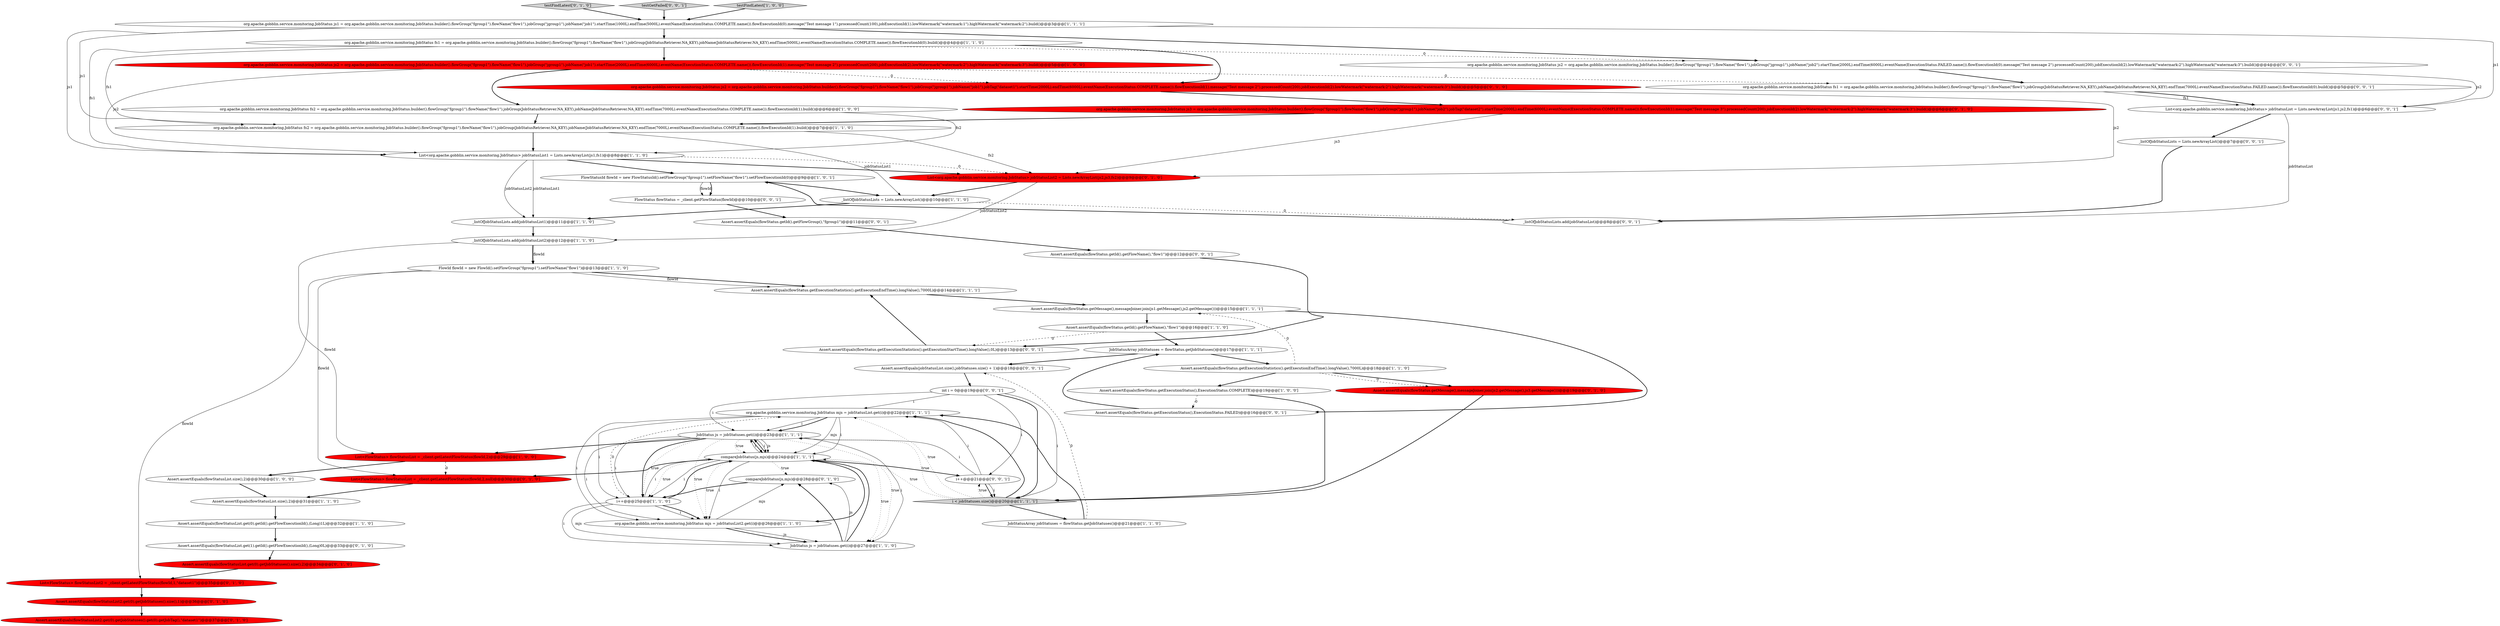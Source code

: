 digraph {
38 [style = filled, label = "List<FlowStatus> flowStatusList2 = _client.getLatestFlowStatus(flowId,1,\"dataset1\")@@@35@@@['0', '1', '0']", fillcolor = red, shape = ellipse image = "AAA1AAABBB2BBB"];
45 [style = filled, label = "int i = 0@@@19@@@['0', '0', '1']", fillcolor = white, shape = ellipse image = "AAA0AAABBB3BBB"];
48 [style = filled, label = "Assert.assertEquals(flowStatus.getExecutionStatistics().getExecutionStartTime().longValue(),0L)@@@13@@@['0', '0', '1']", fillcolor = white, shape = ellipse image = "AAA0AAABBB3BBB"];
0 [style = filled, label = "Assert.assertEquals(flowStatus.getMessage(),messageJoiner.join(js1.getMessage(),js2.getMessage()))@@@15@@@['1', '1', '1']", fillcolor = white, shape = ellipse image = "AAA0AAABBB1BBB"];
11 [style = filled, label = "org.apache.gobblin.service.monitoring.JobStatus mjs = jobStatusList.get(i)@@@22@@@['1', '1', '1']", fillcolor = white, shape = ellipse image = "AAA0AAABBB1BBB"];
28 [style = filled, label = "JobStatusArray jobStatuses = flowStatus.getJobStatuses()@@@21@@@['1', '1', '0']", fillcolor = white, shape = ellipse image = "AAA0AAABBB1BBB"];
31 [style = filled, label = "testFindLatest['0', '1', '0']", fillcolor = lightgray, shape = diamond image = "AAA0AAABBB2BBB"];
34 [style = filled, label = "compareJobStatus(js,mjs)@@@28@@@['0', '1', '0']", fillcolor = white, shape = ellipse image = "AAA0AAABBB2BBB"];
17 [style = filled, label = "org.apache.gobblin.service.monitoring.JobStatus fs2 = org.apache.gobblin.service.monitoring.JobStatus.builder().flowGroup(\"fgroup1\").flowName(\"flow1\").jobGroup(JobStatusRetriever.NA_KEY).jobName(JobStatusRetriever.NA_KEY).endTime(7000L).eventName(ExecutionStatus.COMPLETE.name()).flowExecutionId(1).build()@@@7@@@['1', '1', '0']", fillcolor = white, shape = ellipse image = "AAA0AAABBB1BBB"];
44 [style = filled, label = "_listOfJobStatusLists.add(jobStatusList)@@@8@@@['0', '0', '1']", fillcolor = white, shape = ellipse image = "AAA0AAABBB3BBB"];
21 [style = filled, label = "Assert.assertEquals(flowStatusList.get(0).getId().getFlowExecutionId(),(Long)1L)@@@32@@@['1', '1', '0']", fillcolor = white, shape = ellipse image = "AAA0AAABBB1BBB"];
32 [style = filled, label = "Assert.assertEquals(flowStatus.getMessage(),messageJoiner.join(js2.getMessage(),js3.getMessage()))@@@19@@@['0', '1', '0']", fillcolor = red, shape = ellipse image = "AAA1AAABBB2BBB"];
47 [style = filled, label = "FlowStatus flowStatus = _client.getFlowStatus(flowId)@@@10@@@['0', '0', '1']", fillcolor = white, shape = ellipse image = "AAA0AAABBB3BBB"];
25 [style = filled, label = "_listOfJobStatusLists.add(jobStatusList1)@@@11@@@['1', '1', '0']", fillcolor = white, shape = ellipse image = "AAA0AAABBB1BBB"];
50 [style = filled, label = "List<org.apache.gobblin.service.monitoring.JobStatus> jobStatusList = Lists.newArrayList(js1,js2,fs1)@@@6@@@['0', '0', '1']", fillcolor = white, shape = ellipse image = "AAA0AAABBB3BBB"];
1 [style = filled, label = "org.apache.gobblin.service.monitoring.JobStatus fs1 = org.apache.gobblin.service.monitoring.JobStatus.builder().flowGroup(\"fgroup1\").flowName(\"flow1\").jobGroup(JobStatusRetriever.NA_KEY).jobName(JobStatusRetriever.NA_KEY).endTime(5000L).eventName(ExecutionStatus.COMPLETE.name()).flowExecutionId(0).build()@@@4@@@['1', '1', '0']", fillcolor = white, shape = ellipse image = "AAA0AAABBB1BBB"];
20 [style = filled, label = "List<FlowStatus> flowStatusList = _client.getLatestFlowStatus(flowId,2)@@@29@@@['1', '0', '0']", fillcolor = red, shape = ellipse image = "AAA1AAABBB1BBB"];
37 [style = filled, label = "Assert.assertEquals(flowStatusList2.get(0).getJobStatuses().size(),1)@@@36@@@['0', '1', '0']", fillcolor = red, shape = ellipse image = "AAA1AAABBB2BBB"];
43 [style = filled, label = "i++@@@21@@@['0', '0', '1']", fillcolor = white, shape = ellipse image = "AAA0AAABBB3BBB"];
22 [style = filled, label = "JobStatus js = jobStatuses.get(i)@@@23@@@['1', '1', '1']", fillcolor = white, shape = ellipse image = "AAA0AAABBB1BBB"];
16 [style = filled, label = "Assert.assertEquals(flowStatus.getId().getFlowName(),\"flow1\")@@@16@@@['1', '1', '0']", fillcolor = white, shape = ellipse image = "AAA0AAABBB1BBB"];
15 [style = filled, label = "compareJobStatus(js,mjs)@@@24@@@['1', '1', '1']", fillcolor = white, shape = ellipse image = "AAA0AAABBB1BBB"];
2 [style = filled, label = "_listOfJobStatusLists.add(jobStatusList2)@@@12@@@['1', '1', '0']", fillcolor = white, shape = ellipse image = "AAA0AAABBB1BBB"];
19 [style = filled, label = "org.apache.gobblin.service.monitoring.JobStatus js1 = org.apache.gobblin.service.monitoring.JobStatus.builder().flowGroup(\"fgroup1\").flowName(\"flow1\").jobGroup(\"jgroup1\").jobName(\"job1\").startTime(1000L).endTime(5000L).eventName(ExecutionStatus.COMPLETE.name()).flowExecutionId(0).message(\"Test message 1\").processedCount(100).jobExecutionId(1).lowWatermark(\"watermark:1\").highWatermark(\"watermark:2\").build()@@@3@@@['1', '1', '1']", fillcolor = white, shape = ellipse image = "AAA0AAABBB1BBB"];
12 [style = filled, label = "JobStatusArray jobStatuses = flowStatus.getJobStatuses()@@@17@@@['1', '1', '1']", fillcolor = white, shape = ellipse image = "AAA0AAABBB1BBB"];
14 [style = filled, label = "JobStatus js = jobStatuses.get(i)@@@27@@@['1', '1', '0']", fillcolor = white, shape = ellipse image = "AAA0AAABBB1BBB"];
8 [style = filled, label = "Assert.assertEquals(flowStatus.getExecutionStatus(),ExecutionStatus.COMPLETE)@@@19@@@['1', '0', '0']", fillcolor = white, shape = ellipse image = "AAA0AAABBB1BBB"];
39 [style = filled, label = "org.apache.gobblin.service.monitoring.JobStatus js3 = org.apache.gobblin.service.monitoring.JobStatus.builder().flowGroup(\"fgroup1\").flowName(\"flow1\").jobGroup(\"jgroup1\").jobName(\"job2\").jobTag(\"dataset2\").startTime(2000L).endTime(6000L).eventName(ExecutionStatus.COMPLETE.name()).flowExecutionId(1).message(\"Test message 3\").processedCount(200).jobExecutionId(2).lowWatermark(\"watermark:2\").highWatermark(\"watermark:3\").build()@@@6@@@['0', '1', '0']", fillcolor = red, shape = ellipse image = "AAA1AAABBB2BBB"];
24 [style = filled, label = "i < jobStatuses.size()@@@20@@@['1', '1', '1']", fillcolor = lightgray, shape = diamond image = "AAA0AAABBB1BBB"];
51 [style = filled, label = "Assert.assertEquals(jobStatusList.size(),jobStatuses.size() + 1)@@@18@@@['0', '0', '1']", fillcolor = white, shape = ellipse image = "AAA0AAABBB3BBB"];
6 [style = filled, label = "List<org.apache.gobblin.service.monitoring.JobStatus> jobStatusList1 = Lists.newArrayList(js1,fs1)@@@8@@@['1', '1', '0']", fillcolor = white, shape = ellipse image = "AAA0AAABBB1BBB"];
13 [style = filled, label = "Assert.assertEquals(flowStatus.getExecutionStatistics().getExecutionEndTime().longValue(),7000L)@@@18@@@['1', '1', '0']", fillcolor = white, shape = ellipse image = "AAA0AAABBB1BBB"];
36 [style = filled, label = "Assert.assertEquals(flowStatusList.get(1).getId().getFlowExecutionId(),(Long)0L)@@@33@@@['0', '1', '0']", fillcolor = white, shape = ellipse image = "AAA0AAABBB2BBB"];
41 [style = filled, label = "Assert.assertEquals(flowStatusList2.get(0).getJobStatuses().get(0).getJobTag(),\"dataset1\")@@@37@@@['0', '1', '0']", fillcolor = red, shape = ellipse image = "AAA1AAABBB2BBB"];
55 [style = filled, label = "Assert.assertEquals(flowStatus.getExecutionStatus(),ExecutionStatus.FAILED)@@@16@@@['0', '0', '1']", fillcolor = white, shape = ellipse image = "AAA0AAABBB3BBB"];
54 [style = filled, label = "org.apache.gobblin.service.monitoring.JobStatus fs1 = org.apache.gobblin.service.monitoring.JobStatus.builder().flowGroup(\"fgroup1\").flowName(\"flow1\").jobGroup(JobStatusRetriever.NA_KEY).jobName(JobStatusRetriever.NA_KEY).endTime(7000L).eventName(ExecutionStatus.FAILED.name()).flowExecutionId(0).build()@@@5@@@['0', '0', '1']", fillcolor = white, shape = ellipse image = "AAA0AAABBB3BBB"];
53 [style = filled, label = "Assert.assertEquals(flowStatus.getId().getFlowGroup(),\"fgroup1\")@@@11@@@['0', '0', '1']", fillcolor = white, shape = ellipse image = "AAA0AAABBB3BBB"];
27 [style = filled, label = "org.apache.gobblin.service.monitoring.JobStatus js2 = org.apache.gobblin.service.monitoring.JobStatus.builder().flowGroup(\"fgroup1\").flowName(\"flow1\").jobGroup(\"jgroup1\").jobName(\"job1\").startTime(2000L).endTime(6000L).eventName(ExecutionStatus.COMPLETE.name()).flowExecutionId(1).message(\"Test message 2\").processedCount(200).jobExecutionId(2).lowWatermark(\"watermark:2\").highWatermark(\"watermark:3\").build()@@@5@@@['1', '0', '0']", fillcolor = red, shape = ellipse image = "AAA1AAABBB1BBB"];
33 [style = filled, label = "org.apache.gobblin.service.monitoring.JobStatus js2 = org.apache.gobblin.service.monitoring.JobStatus.builder().flowGroup(\"fgroup1\").flowName(\"flow1\").jobGroup(\"jgroup1\").jobName(\"job1\").jobTag(\"dataset1\").startTime(2000L).endTime(6000L).eventName(ExecutionStatus.COMPLETE.name()).flowExecutionId(1).message(\"Test message 2\").processedCount(200).jobExecutionId(2).lowWatermark(\"watermark:2\").highWatermark(\"watermark:3\").build()@@@5@@@['0', '1', '0']", fillcolor = red, shape = ellipse image = "AAA1AAABBB2BBB"];
52 [style = filled, label = "_listOfJobStatusLists = Lists.newArrayList()@@@7@@@['0', '0', '1']", fillcolor = white, shape = ellipse image = "AAA0AAABBB3BBB"];
9 [style = filled, label = "org.apache.gobblin.service.monitoring.JobStatus mjs = jobStatusList2.get(i)@@@26@@@['1', '1', '0']", fillcolor = white, shape = ellipse image = "AAA0AAABBB1BBB"];
29 [style = filled, label = "i++@@@25@@@['1', '1', '0']", fillcolor = white, shape = ellipse image = "AAA0AAABBB1BBB"];
46 [style = filled, label = "Assert.assertEquals(flowStatus.getId().getFlowName(),\"flow1\")@@@12@@@['0', '0', '1']", fillcolor = white, shape = ellipse image = "AAA0AAABBB3BBB"];
7 [style = filled, label = "Assert.assertEquals(flowStatusList.size(),2)@@@30@@@['1', '0', '0']", fillcolor = white, shape = ellipse image = "AAA0AAABBB1BBB"];
10 [style = filled, label = "Assert.assertEquals(flowStatus.getExecutionStatistics().getExecutionEndTime().longValue(),7000L)@@@14@@@['1', '1', '1']", fillcolor = white, shape = ellipse image = "AAA0AAABBB1BBB"];
18 [style = filled, label = "org.apache.gobblin.service.monitoring.JobStatus fs2 = org.apache.gobblin.service.monitoring.JobStatus.builder().flowGroup(\"fgroup1\").flowName(\"flow1\").jobGroup(JobStatusRetriever.NA_KEY).jobName(JobStatusRetriever.NA_KEY).endTime(7000L).eventName(ExecutionStatus.COMPLETE.name()).flowExecutionId(1).build()@@@6@@@['1', '0', '0']", fillcolor = white, shape = ellipse image = "AAA0AAABBB1BBB"];
49 [style = filled, label = "org.apache.gobblin.service.monitoring.JobStatus js2 = org.apache.gobblin.service.monitoring.JobStatus.builder().flowGroup(\"fgroup1\").flowName(\"flow1\").jobGroup(\"jgroup1\").jobName(\"job2\").startTime(2000L).endTime(6000L).eventName(ExecutionStatus.FAILED.name()).flowExecutionId(0).message(\"Test message 2\").processedCount(200).jobExecutionId(2).lowWatermark(\"watermark:2\").highWatermark(\"watermark:3\").build()@@@4@@@['0', '0', '1']", fillcolor = white, shape = ellipse image = "AAA0AAABBB3BBB"];
40 [style = filled, label = "List<org.apache.gobblin.service.monitoring.JobStatus> jobStatusList2 = Lists.newArrayList(js2,js3,fs2)@@@9@@@['0', '1', '0']", fillcolor = red, shape = ellipse image = "AAA1AAABBB2BBB"];
26 [style = filled, label = "FlowId flowId = new FlowId().setFlowGroup(\"fgroup1\").setFlowName(\"flow1\")@@@13@@@['1', '1', '0']", fillcolor = white, shape = ellipse image = "AAA0AAABBB1BBB"];
35 [style = filled, label = "Assert.assertEquals(flowStatusList.get(0).getJobStatuses().size(),2)@@@34@@@['0', '1', '0']", fillcolor = red, shape = ellipse image = "AAA1AAABBB2BBB"];
42 [style = filled, label = "testGetFailed['0', '0', '1']", fillcolor = lightgray, shape = diamond image = "AAA0AAABBB3BBB"];
3 [style = filled, label = "FlowStatusId flowId = new FlowStatusId().setFlowGroup(\"fgroup1\").setFlowName(\"flow1\").setFlowExecutionId(0)@@@9@@@['1', '0', '1']", fillcolor = white, shape = ellipse image = "AAA0AAABBB1BBB"];
4 [style = filled, label = "_listOfJobStatusLists = Lists.newArrayList()@@@10@@@['1', '1', '0']", fillcolor = white, shape = ellipse image = "AAA0AAABBB1BBB"];
23 [style = filled, label = "Assert.assertEquals(flowStatusList.size(),2)@@@31@@@['1', '1', '0']", fillcolor = white, shape = ellipse image = "AAA0AAABBB1BBB"];
5 [style = filled, label = "testFindLatest['1', '0', '0']", fillcolor = lightgray, shape = diamond image = "AAA0AAABBB1BBB"];
30 [style = filled, label = "List<FlowStatus> flowStatusList = _client.getLatestFlowStatus(flowId,2,null)@@@30@@@['0', '1', '0']", fillcolor = red, shape = ellipse image = "AAA1AAABBB2BBB"];
40->4 [style = bold, label=""];
6->3 [style = bold, label=""];
29->15 [style = bold, label=""];
52->44 [style = bold, label=""];
2->26 [style = bold, label=""];
22->15 [style = bold, label=""];
4->25 [style = bold, label=""];
26->30 [style = solid, label="flowId"];
26->10 [style = bold, label=""];
1->6 [style = solid, label="fs1"];
1->27 [style = bold, label=""];
27->54 [style = dashed, label="0"];
24->43 [style = dotted, label="true"];
29->9 [style = solid, label="i"];
11->9 [style = solid, label="i"];
29->14 [style = solid, label="i"];
45->43 [style = solid, label="i"];
29->14 [style = solid, label="mjs"];
46->48 [style = bold, label=""];
3->4 [style = bold, label=""];
45->24 [style = bold, label=""];
15->9 [style = dotted, label="true"];
22->14 [style = dotted, label="true"];
22->9 [style = solid, label="i"];
13->0 [style = dashed, label="0"];
19->1 [style = bold, label=""];
1->33 [style = bold, label=""];
1->49 [style = dashed, label="0"];
21->36 [style = bold, label=""];
2->20 [style = solid, label="flowId"];
3->47 [style = solid, label="flowId"];
43->11 [style = solid, label="i"];
24->11 [style = bold, label=""];
43->24 [style = bold, label=""];
15->29 [style = dotted, label="true"];
9->14 [style = bold, label=""];
48->10 [style = bold, label=""];
18->6 [style = solid, label="fs2"];
22->15 [style = solid, label="i"];
43->24 [style = solid, label="i"];
54->50 [style = solid, label="fs1"];
35->38 [style = bold, label=""];
22->15 [style = solid, label="js"];
55->12 [style = bold, label=""];
42->19 [style = bold, label=""];
8->55 [style = dashed, label="0"];
24->28 [style = bold, label=""];
47->53 [style = bold, label=""];
22->29 [style = dotted, label="true"];
13->32 [style = bold, label=""];
17->40 [style = solid, label="fs2"];
6->25 [style = solid, label="jobStatusList1"];
49->50 [style = solid, label="js2"];
15->34 [style = dotted, label="true"];
44->3 [style = bold, label=""];
45->24 [style = solid, label="i"];
11->22 [style = solid, label="i"];
15->14 [style = dotted, label="true"];
15->29 [style = solid, label="i"];
25->2 [style = bold, label=""];
6->25 [style = solid, label="jobStatusList2"];
12->51 [style = bold, label=""];
13->32 [style = dashed, label="0"];
15->9 [style = solid, label="i"];
43->22 [style = solid, label="i"];
16->48 [style = dashed, label="0"];
22->20 [style = bold, label=""];
38->37 [style = bold, label=""];
15->9 [style = bold, label=""];
24->22 [style = dotted, label="true"];
7->23 [style = bold, label=""];
10->0 [style = bold, label=""];
45->22 [style = solid, label="i"];
22->14 [style = solid, label="i"];
14->15 [style = bold, label=""];
22->29 [style = solid, label="i"];
20->7 [style = bold, label=""];
36->35 [style = bold, label=""];
22->9 [style = dotted, label="true"];
9->34 [style = solid, label="mjs"];
49->54 [style = bold, label=""];
4->44 [style = dashed, label="0"];
8->24 [style = bold, label=""];
27->6 [style = solid, label="js2"];
45->11 [style = solid, label="i"];
27->18 [style = bold, label=""];
0->16 [style = bold, label=""];
34->29 [style = bold, label=""];
50->44 [style = solid, label="jobStatusList"];
9->14 [style = solid, label="js"];
17->6 [style = bold, label=""];
1->17 [style = solid, label="fs1"];
37->41 [style = bold, label=""];
22->29 [style = bold, label=""];
3->47 [style = bold, label=""];
6->40 [style = dashed, label="0"];
17->4 [style = solid, label="jobStatusList1"];
28->51 [style = dashed, label="0"];
15->22 [style = bold, label=""];
33->40 [style = solid, label="js2"];
5->19 [style = bold, label=""];
12->13 [style = bold, label=""];
24->11 [style = dotted, label="true"];
53->46 [style = bold, label=""];
51->45 [style = bold, label=""];
39->17 [style = bold, label=""];
20->30 [style = dashed, label="0"];
15->43 [style = bold, label=""];
29->15 [style = solid, label="i"];
11->22 [style = bold, label=""];
26->10 [style = solid, label="flowId"];
22->15 [style = dotted, label="true"];
19->50 [style = solid, label="js1"];
27->33 [style = dashed, label="0"];
31->19 [style = bold, label=""];
14->34 [style = solid, label="js"];
29->11 [style = dashed, label="0"];
19->6 [style = solid, label="js1"];
40->2 [style = solid, label="jobStatusList2"];
26->38 [style = solid, label="flowId"];
28->11 [style = bold, label=""];
29->9 [style = bold, label=""];
30->23 [style = bold, label=""];
18->17 [style = bold, label=""];
14->34 [style = bold, label=""];
11->29 [style = solid, label="i"];
15->30 [style = bold, label=""];
2->26 [style = solid, label="flowId"];
11->15 [style = solid, label="i"];
50->52 [style = bold, label=""];
54->50 [style = bold, label=""];
11->15 [style = solid, label="mjs"];
33->39 [style = bold, label=""];
23->21 [style = bold, label=""];
19->17 [style = solid, label="js1"];
19->49 [style = bold, label=""];
15->22 [style = solid, label="i"];
6->40 [style = bold, label=""];
0->55 [style = bold, label=""];
24->15 [style = dotted, label="true"];
13->8 [style = bold, label=""];
32->24 [style = bold, label=""];
16->12 [style = bold, label=""];
39->40 [style = solid, label="js3"];
}
